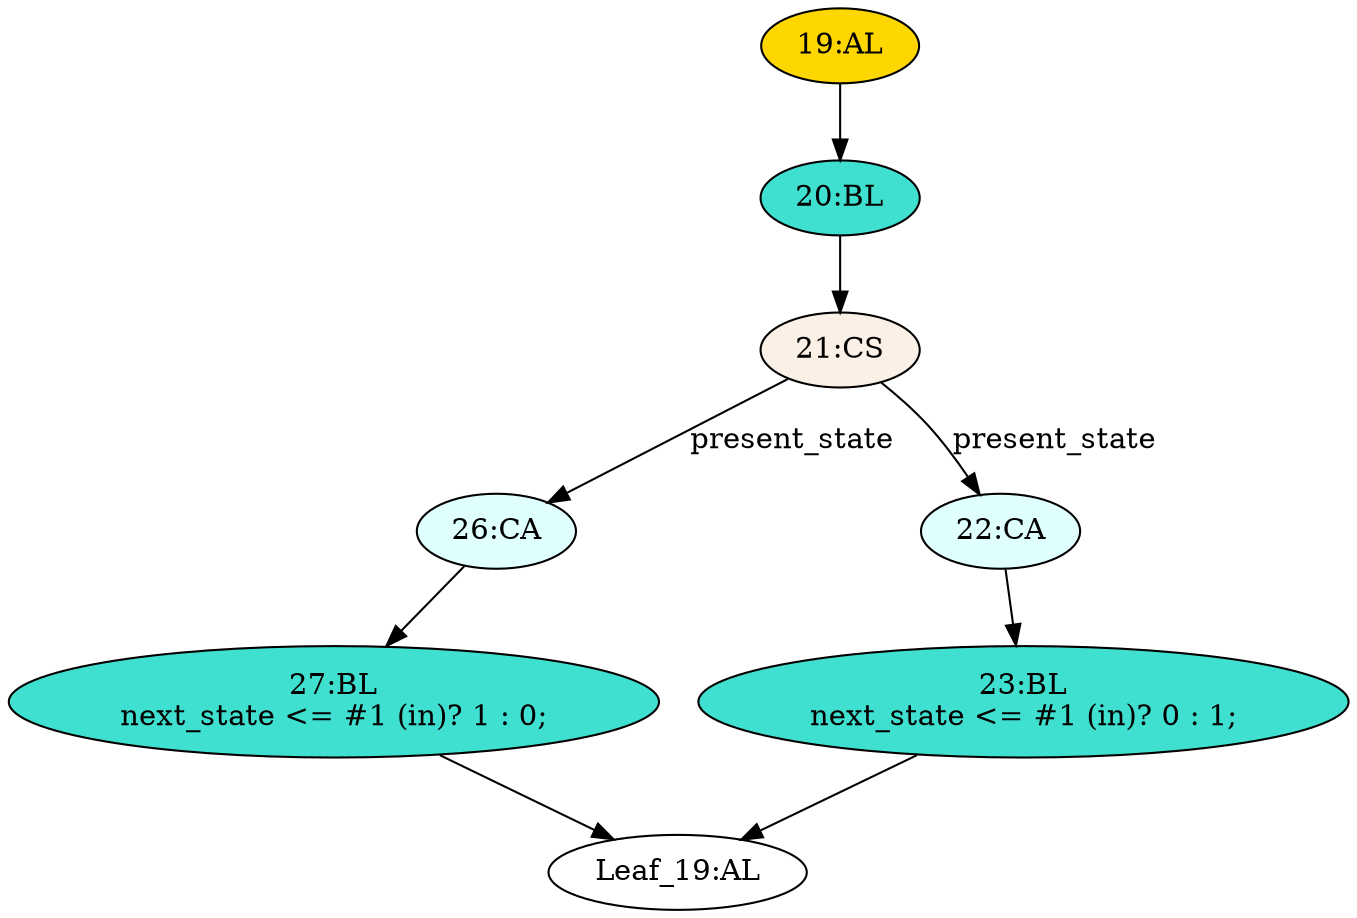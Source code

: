 strict digraph "" {
	node [label="\N"];
	"26:CA"	[ast="<pyverilog.vparser.ast.Case object at 0x7fc1e83bf250>",
		fillcolor=lightcyan,
		label="26:CA",
		statements="[]",
		style=filled,
		typ=Case];
	"27:BL"	[ast="<pyverilog.vparser.ast.Block object at 0x7fc1e83bf510>",
		fillcolor=turquoise,
		label="27:BL
next_state <= #1 (in)? 1 : 0;",
		statements="[<pyverilog.vparser.ast.NonblockingSubstitution object at 0x7fc1e83bf550>]",
		style=filled,
		typ=Block];
	"26:CA" -> "27:BL"	[cond="[]",
		lineno=None];
	"20:BL"	[ast="<pyverilog.vparser.ast.Block object at 0x7fc1e83bfb90>",
		fillcolor=turquoise,
		label="20:BL",
		statements="[]",
		style=filled,
		typ=Block];
	"21:CS"	[ast="<pyverilog.vparser.ast.CaseStatement object at 0x7fc1e83bfbd0>",
		fillcolor=linen,
		label="21:CS",
		statements="[]",
		style=filled,
		typ=CaseStatement];
	"20:BL" -> "21:CS"	[cond="[]",
		lineno=None];
	"22:CA"	[ast="<pyverilog.vparser.ast.Case object at 0x7fc1e83bf850>",
		fillcolor=lightcyan,
		label="22:CA",
		statements="[]",
		style=filled,
		typ=Case];
	"23:BL"	[ast="<pyverilog.vparser.ast.Block object at 0x7fc1e83bf8d0>",
		fillcolor=turquoise,
		label="23:BL
next_state <= #1 (in)? 0 : 1;",
		statements="[<pyverilog.vparser.ast.NonblockingSubstitution object at 0x7fc1e83bf910>]",
		style=filled,
		typ=Block];
	"22:CA" -> "23:BL"	[cond="[]",
		lineno=None];
	"19:AL"	[ast="<pyverilog.vparser.ast.Always object at 0x7fc1e83bfd10>",
		clk_sens=False,
		fillcolor=gold,
		label="19:AL",
		sens="['in']",
		statements="[]",
		style=filled,
		typ=Always,
		use_var="['present_state', 'in']"];
	"19:AL" -> "20:BL"	[cond="[]",
		lineno=None];
	"Leaf_19:AL"	[def_var="['next_state']",
		label="Leaf_19:AL"];
	"27:BL" -> "Leaf_19:AL"	[cond="[]",
		lineno=None];
	"21:CS" -> "26:CA"	[cond="['present_state']",
		label=present_state,
		lineno=21];
	"21:CS" -> "22:CA"	[cond="['present_state']",
		label=present_state,
		lineno=21];
	"23:BL" -> "Leaf_19:AL"	[cond="[]",
		lineno=None];
}
